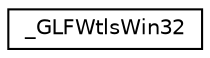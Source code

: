 digraph "Graphical Class Hierarchy"
{
 // LATEX_PDF_SIZE
  edge [fontname="Helvetica",fontsize="10",labelfontname="Helvetica",labelfontsize="10"];
  node [fontname="Helvetica",fontsize="10",shape=record];
  rankdir="LR";
  Node0 [label="_GLFWtlsWin32",height=0.2,width=0.4,color="black", fillcolor="white", style="filled",URL="$struct__GLFWtlsWin32.html",tooltip=" "];
}
